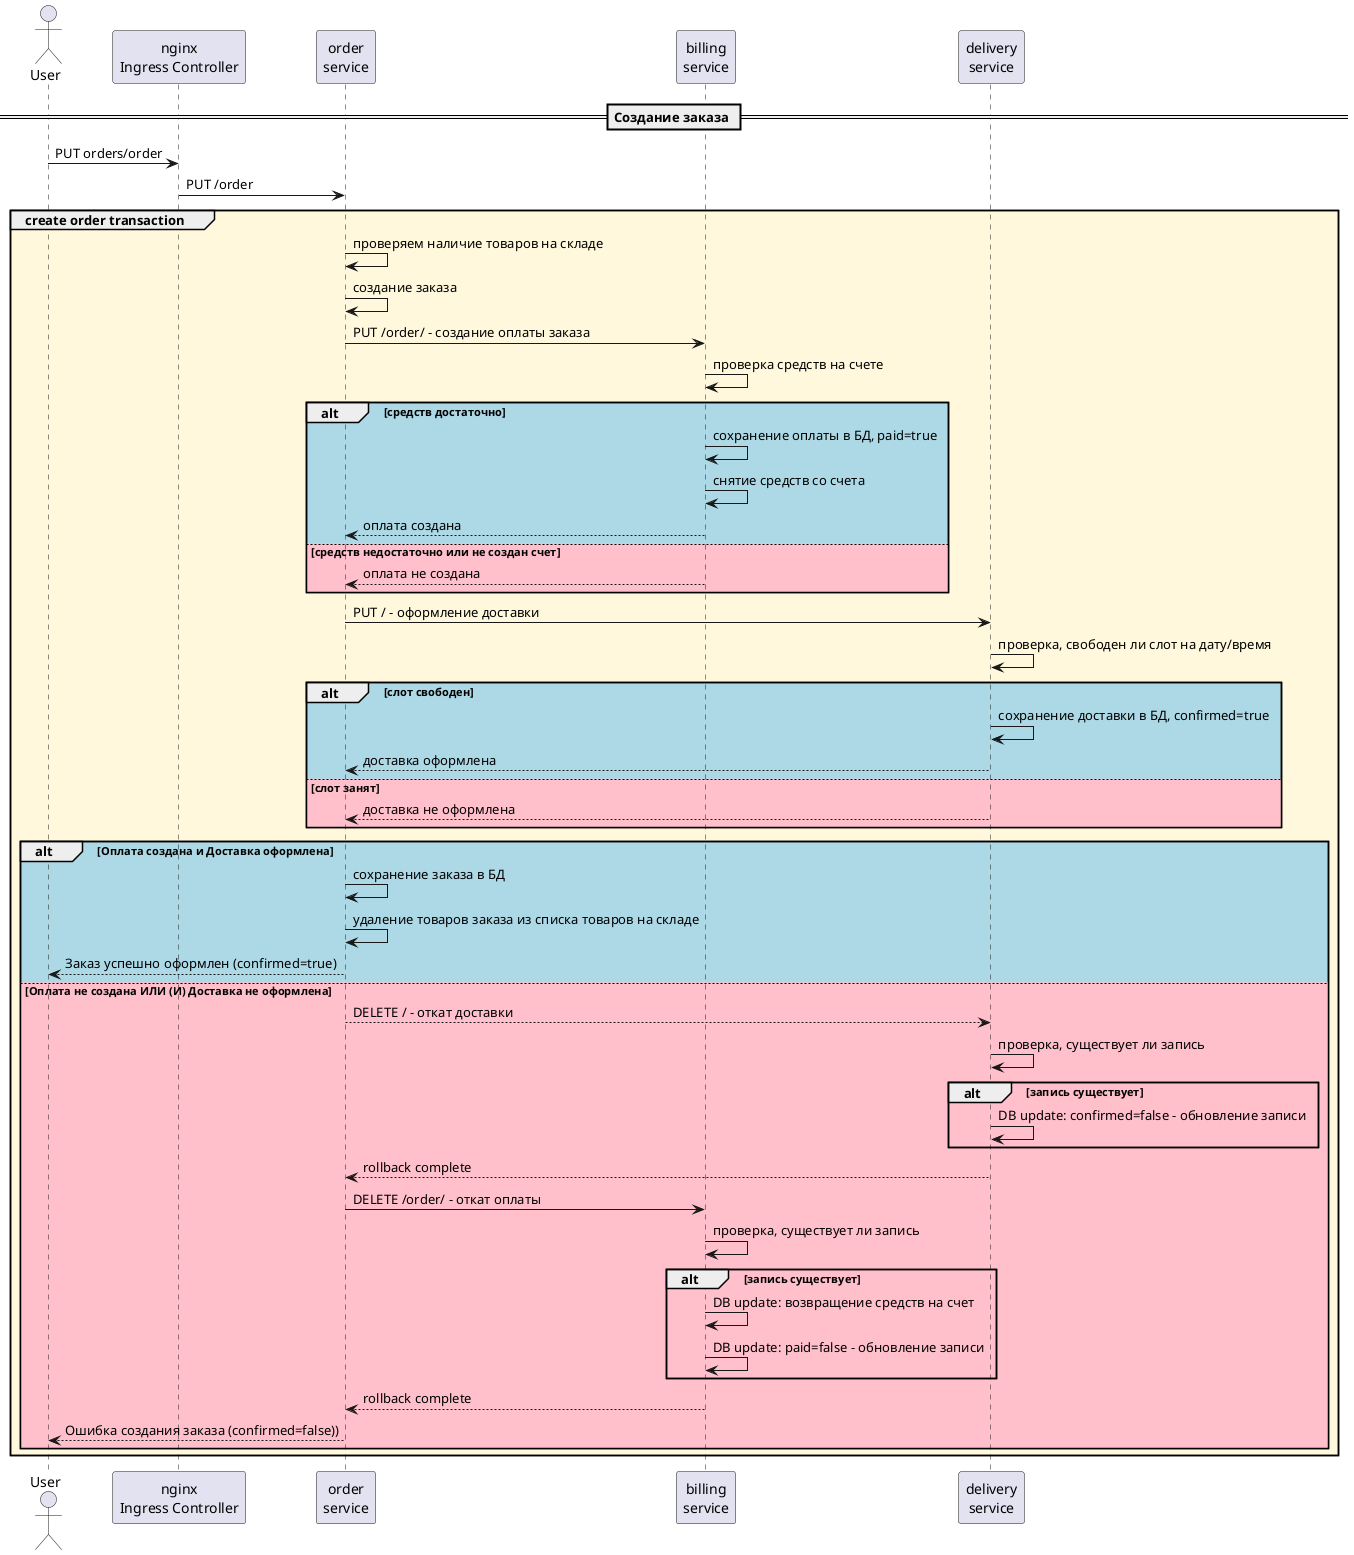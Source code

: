 @startuml
actor User as user
participant "nginx\nIngress Controller" as nginx
participant "order\nservice" as orders
participant "billing\nservice" as billing
participant "delivery\nservice" as delivery

== Создание заказа ==
user -> nginx : PUT orders/order
nginx -> orders: PUT /order
group #cornsilk create order transaction
orders -> orders: проверяем наличие товаров на складе
orders -> orders: создание заказа
orders -> billing: PUT /order/ - создание оплаты заказа
billing -> billing: проверка средств на счете
alt #LightBlue средств достаточно
billing -> billing: cохранение оплаты в БД, paid=true
billing -> billing: снятие средств со счета
billing --> orders : оплата создана
else #Pink средств недостаточно или не создан счет
billing --> orders : оплата не создана
end alt
orders -> delivery: PUT / - оформление доставки
delivery -> delivery: проверка, свободен ли слот на дату/время
alt #LightBlue слот свободен
delivery -> delivery: сохранение доставки в БД, confirmed=true
delivery --> orders : доставка оформлена
else #Pink слот занят
delivery --> orders : доставка не оформлена
end alt

alt #LightBlue Оплата создана и Доставка оформлена
orders -> orders: сохранение заказа в БД
orders -> orders: удаление товаров заказа из списка товаров на складе
orders --> user : Заказ успешно оформлен (confirmed=true)

else #Pink Оплата не создана ИЛИ (И) Доставка не оформлена
orders --> delivery : DELETE / - откат доставки
delivery -> delivery : проверка, существует ли запись
alt запись существует
delivery -> delivery : DB update: confirmed=false - обновление записи
end alt
delivery --> orders : rollback complete
orders -> billing: DELETE /order/ - откат оплаты
billing -> billing: проверка, существует ли запись
alt запись существует
billing -> billing : DB update: возвращение средств на счет
billing -> billing : DB update: paid=false - обновление записи
end alt
billing --> orders : rollback complete
orders --> user : Ошибка создания заказа (confirmed=false))
end alt
end group

@enduml
